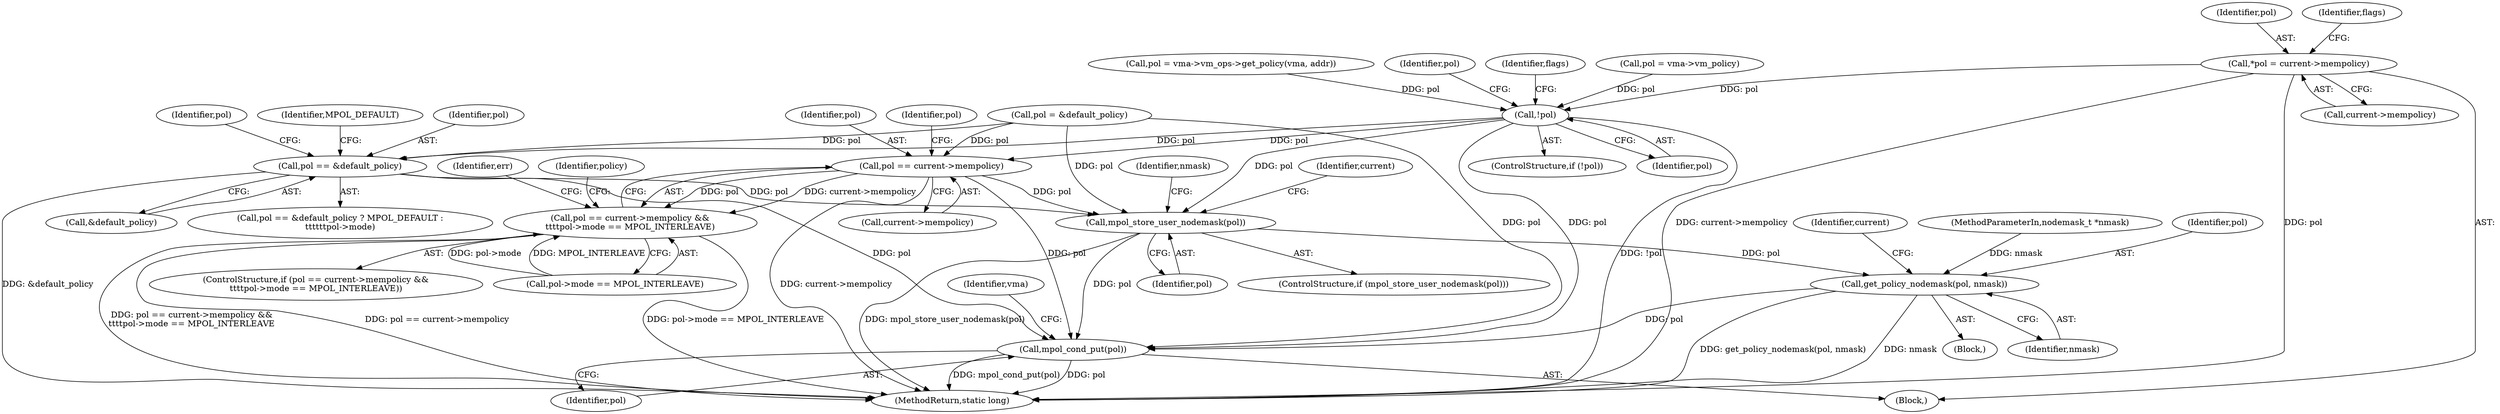 digraph "0_linux_73223e4e2e3867ebf033a5a8eb2e5df0158ccc99@pointer" {
"1000122" [label="(Call,*pol = current->mempolicy)"];
"1000227" [label="(Call,!pol)"];
"1000259" [label="(Call,pol == current->mempolicy)"];
"1000258" [label="(Call,pol == current->mempolicy &&\n\t\t\t\tpol->mode == MPOL_INTERLEAVE)"];
"1000318" [label="(Call,mpol_store_user_nodemask(pol))"];
"1000333" [label="(Call,get_policy_nodemask(pol, nmask))"];
"1000339" [label="(Call,mpol_cond_put(pol))"];
"1000295" [label="(Call,pol == &default_policy)"];
"1000209" [label="(Call,pol = vma->vm_ops->get_policy(vma, addr))"];
"1000227" [label="(Call,!pol)"];
"1000258" [label="(Call,pol == current->mempolicy &&\n\t\t\t\tpol->mode == MPOL_INTERLEAVE)"];
"1000294" [label="(Call,pol == &default_policy ? MPOL_DEFAULT :\n\t\t\t\t\t\tpol->mode)"];
"1000330" [label="(Block,)"];
"1000124" [label="(Call,current->mempolicy)"];
"1000299" [label="(Identifier,MPOL_DEFAULT)"];
"1000226" [label="(ControlStructure,if (!pol))"];
"1000285" [label="(Identifier,err)"];
"1000123" [label="(Identifier,pol)"];
"1000295" [label="(Call,pol == &default_policy)"];
"1000342" [label="(Identifier,vma)"];
"1000264" [label="(Call,pol->mode == MPOL_INTERLEAVE)"];
"1000296" [label="(Identifier,pol)"];
"1000333" [label="(Call,get_policy_nodemask(pol, nmask))"];
"1000230" [label="(Identifier,pol)"];
"1000257" [label="(ControlStructure,if (pol == current->mempolicy &&\n\t\t\t\tpol->mode == MPOL_INTERLEAVE))"];
"1000337" [label="(Identifier,current)"];
"1000261" [label="(Call,current->mempolicy)"];
"1000335" [label="(Identifier,nmask)"];
"1000266" [label="(Identifier,pol)"];
"1000129" [label="(Identifier,flags)"];
"1000272" [label="(Identifier,policy)"];
"1000229" [label="(Call,pol = &default_policy)"];
"1000259" [label="(Call,pol == current->mempolicy)"];
"1000318" [label="(Call,mpol_store_user_nodemask(pol))"];
"1000301" [label="(Identifier,pol)"];
"1000106" [label="(MethodParameterIn,nodemask_t *nmask)"];
"1000235" [label="(Identifier,flags)"];
"1000332" [label="(Identifier,current)"];
"1000260" [label="(Identifier,pol)"];
"1000352" [label="(MethodReturn,static long)"];
"1000323" [label="(Identifier,nmask)"];
"1000215" [label="(Call,pol = vma->vm_policy)"];
"1000319" [label="(Identifier,pol)"];
"1000228" [label="(Identifier,pol)"];
"1000297" [label="(Call,&default_policy)"];
"1000109" [label="(Block,)"];
"1000340" [label="(Identifier,pol)"];
"1000122" [label="(Call,*pol = current->mempolicy)"];
"1000317" [label="(ControlStructure,if (mpol_store_user_nodemask(pol)))"];
"1000334" [label="(Identifier,pol)"];
"1000339" [label="(Call,mpol_cond_put(pol))"];
"1000122" -> "1000109"  [label="AST: "];
"1000122" -> "1000124"  [label="CFG: "];
"1000123" -> "1000122"  [label="AST: "];
"1000124" -> "1000122"  [label="AST: "];
"1000129" -> "1000122"  [label="CFG: "];
"1000122" -> "1000352"  [label="DDG: pol"];
"1000122" -> "1000352"  [label="DDG: current->mempolicy"];
"1000122" -> "1000227"  [label="DDG: pol"];
"1000227" -> "1000226"  [label="AST: "];
"1000227" -> "1000228"  [label="CFG: "];
"1000228" -> "1000227"  [label="AST: "];
"1000230" -> "1000227"  [label="CFG: "];
"1000235" -> "1000227"  [label="CFG: "];
"1000227" -> "1000352"  [label="DDG: !pol"];
"1000209" -> "1000227"  [label="DDG: pol"];
"1000215" -> "1000227"  [label="DDG: pol"];
"1000227" -> "1000259"  [label="DDG: pol"];
"1000227" -> "1000295"  [label="DDG: pol"];
"1000227" -> "1000318"  [label="DDG: pol"];
"1000227" -> "1000339"  [label="DDG: pol"];
"1000259" -> "1000258"  [label="AST: "];
"1000259" -> "1000261"  [label="CFG: "];
"1000260" -> "1000259"  [label="AST: "];
"1000261" -> "1000259"  [label="AST: "];
"1000266" -> "1000259"  [label="CFG: "];
"1000258" -> "1000259"  [label="CFG: "];
"1000259" -> "1000352"  [label="DDG: current->mempolicy"];
"1000259" -> "1000258"  [label="DDG: pol"];
"1000259" -> "1000258"  [label="DDG: current->mempolicy"];
"1000229" -> "1000259"  [label="DDG: pol"];
"1000259" -> "1000318"  [label="DDG: pol"];
"1000259" -> "1000339"  [label="DDG: pol"];
"1000258" -> "1000257"  [label="AST: "];
"1000258" -> "1000264"  [label="CFG: "];
"1000264" -> "1000258"  [label="AST: "];
"1000272" -> "1000258"  [label="CFG: "];
"1000285" -> "1000258"  [label="CFG: "];
"1000258" -> "1000352"  [label="DDG: pol == current->mempolicy"];
"1000258" -> "1000352"  [label="DDG: pol->mode == MPOL_INTERLEAVE"];
"1000258" -> "1000352"  [label="DDG: pol == current->mempolicy &&\n\t\t\t\tpol->mode == MPOL_INTERLEAVE"];
"1000264" -> "1000258"  [label="DDG: pol->mode"];
"1000264" -> "1000258"  [label="DDG: MPOL_INTERLEAVE"];
"1000318" -> "1000317"  [label="AST: "];
"1000318" -> "1000319"  [label="CFG: "];
"1000319" -> "1000318"  [label="AST: "];
"1000323" -> "1000318"  [label="CFG: "];
"1000332" -> "1000318"  [label="CFG: "];
"1000318" -> "1000352"  [label="DDG: mpol_store_user_nodemask(pol)"];
"1000295" -> "1000318"  [label="DDG: pol"];
"1000229" -> "1000318"  [label="DDG: pol"];
"1000318" -> "1000333"  [label="DDG: pol"];
"1000318" -> "1000339"  [label="DDG: pol"];
"1000333" -> "1000330"  [label="AST: "];
"1000333" -> "1000335"  [label="CFG: "];
"1000334" -> "1000333"  [label="AST: "];
"1000335" -> "1000333"  [label="AST: "];
"1000337" -> "1000333"  [label="CFG: "];
"1000333" -> "1000352"  [label="DDG: get_policy_nodemask(pol, nmask)"];
"1000333" -> "1000352"  [label="DDG: nmask"];
"1000106" -> "1000333"  [label="DDG: nmask"];
"1000333" -> "1000339"  [label="DDG: pol"];
"1000339" -> "1000109"  [label="AST: "];
"1000339" -> "1000340"  [label="CFG: "];
"1000340" -> "1000339"  [label="AST: "];
"1000342" -> "1000339"  [label="CFG: "];
"1000339" -> "1000352"  [label="DDG: mpol_cond_put(pol)"];
"1000339" -> "1000352"  [label="DDG: pol"];
"1000295" -> "1000339"  [label="DDG: pol"];
"1000229" -> "1000339"  [label="DDG: pol"];
"1000295" -> "1000294"  [label="AST: "];
"1000295" -> "1000297"  [label="CFG: "];
"1000296" -> "1000295"  [label="AST: "];
"1000297" -> "1000295"  [label="AST: "];
"1000299" -> "1000295"  [label="CFG: "];
"1000301" -> "1000295"  [label="CFG: "];
"1000295" -> "1000352"  [label="DDG: &default_policy"];
"1000229" -> "1000295"  [label="DDG: pol"];
}
